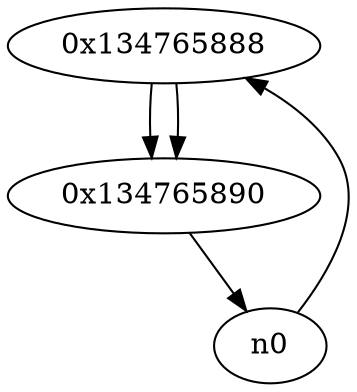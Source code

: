 digraph G{
/* nodes */
  n1 [label="0x134765888"]
  n2 [label="0x134765890"]
/* edges */
n1 -> n2;
n0 -> n1;
n2 -> n0;
n1 -> n2;
}
